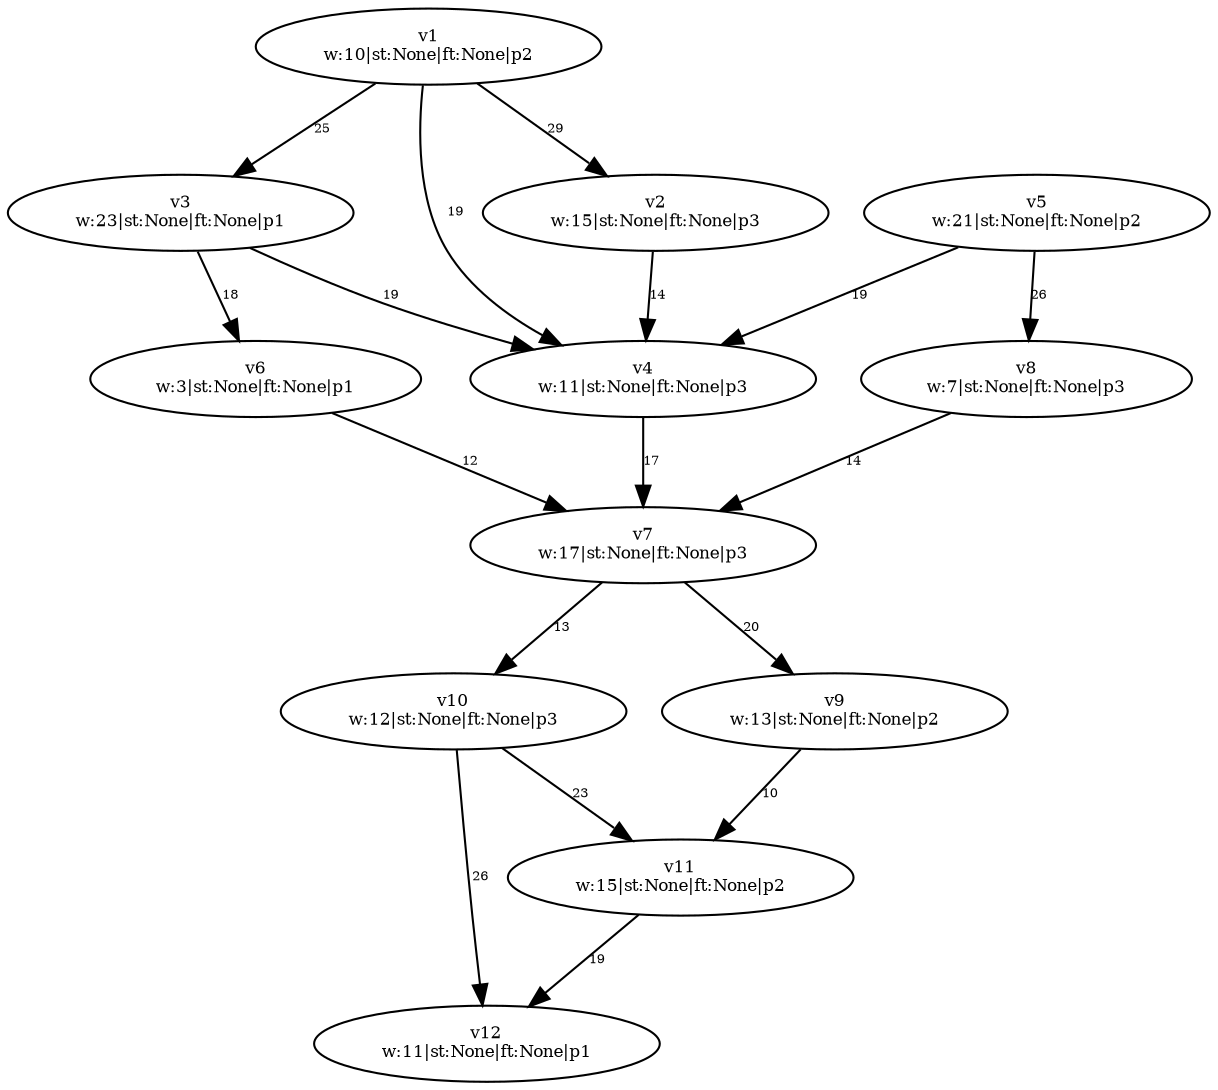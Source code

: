 digraph {
	v1 [label="v1
w:10|st:None|ft:None|p2" fontsize=8.0]
	v2 [label="v2
w:15|st:None|ft:None|p3" fontsize=8.0]
	v3 [label="v3
w:23|st:None|ft:None|p1" fontsize=8.0]
	v4 [label="v4
w:11|st:None|ft:None|p3" fontsize=8.0]
	v5 [label="v5
w:21|st:None|ft:None|p2" fontsize=8.0]
	v6 [label="v6
w:3|st:None|ft:None|p1" fontsize=8.0]
	v7 [label="v7
w:17|st:None|ft:None|p3" fontsize=8.0]
	v8 [label="v8
w:7|st:None|ft:None|p3" fontsize=8.0]
	v9 [label="v9
w:13|st:None|ft:None|p2" fontsize=8.0]
	v10 [label="v10
w:12|st:None|ft:None|p3" fontsize=8.0]
	v11 [label="v11
w:15|st:None|ft:None|p2" fontsize=8.0]
	v12 [label="v12
w:11|st:None|ft:None|p1" fontsize=8.0]
	v1 -> v2 [label=29 constraint=true fontsize=6.0]
	v1 -> v3 [label=25 constraint=true fontsize=6.0]
	v1 -> v4 [label=19 constraint=true fontsize=6.0]
	v2 -> v4 [label=14 constraint=true fontsize=6.0]
	v3 -> v4 [label=19 constraint=true fontsize=6.0]
	v5 -> v4 [label=19 constraint=true fontsize=6.0]
	v3 -> v6 [label=18 constraint=true fontsize=6.0]
	v5 -> v8 [label=26 constraint=true fontsize=6.0]
	v6 -> v7 [label=12 constraint=true fontsize=6.0]
	v8 -> v7 [label=14 constraint=true fontsize=6.0]
	v4 -> v7 [label=17 constraint=true fontsize=6.0]
	v7 -> v9 [label=20 constraint=true fontsize=6.0]
	v7 -> v10 [label=13 constraint=true fontsize=6.0]
	v9 -> v11 [label=10 constraint=true fontsize=6.0]
	v10 -> v11 [label=23 constraint=true fontsize=6.0]
	v10 -> v12 [label=26 constraint=true fontsize=6.0]
	v11 -> v12 [label=19 constraint=true fontsize=6.0]
}
